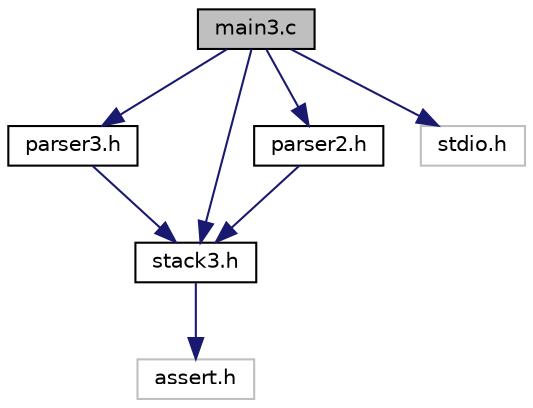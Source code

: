 digraph "main3.c"
{
 // LATEX_PDF_SIZE
  edge [fontname="Helvetica",fontsize="10",labelfontname="Helvetica",labelfontsize="10"];
  node [fontname="Helvetica",fontsize="10",shape=record];
  Node1 [label="main3.c",height=0.2,width=0.4,color="black", fillcolor="grey75", style="filled", fontcolor="black",tooltip=" "];
  Node1 -> Node2 [color="midnightblue",fontsize="10",style="solid"];
  Node2 [label="parser3.h",height=0.2,width=0.4,color="black", fillcolor="white", style="filled",URL="$parser3_8h.html",tooltip=" "];
  Node2 -> Node3 [color="midnightblue",fontsize="10",style="solid"];
  Node3 [label="stack3.h",height=0.2,width=0.4,color="black", fillcolor="white", style="filled",URL="$stack3_8h.html",tooltip=" "];
  Node3 -> Node4 [color="midnightblue",fontsize="10",style="solid"];
  Node4 [label="assert.h",height=0.2,width=0.4,color="grey75", fillcolor="white", style="filled",tooltip=" "];
  Node1 -> Node5 [color="midnightblue",fontsize="10",style="solid"];
  Node5 [label="parser2.h",height=0.2,width=0.4,color="black", fillcolor="white", style="filled",URL="$parser2_8h.html",tooltip=" "];
  Node5 -> Node3 [color="midnightblue",fontsize="10",style="solid"];
  Node1 -> Node3 [color="midnightblue",fontsize="10",style="solid"];
  Node1 -> Node6 [color="midnightblue",fontsize="10",style="solid"];
  Node6 [label="stdio.h",height=0.2,width=0.4,color="grey75", fillcolor="white", style="filled",tooltip=" "];
}
